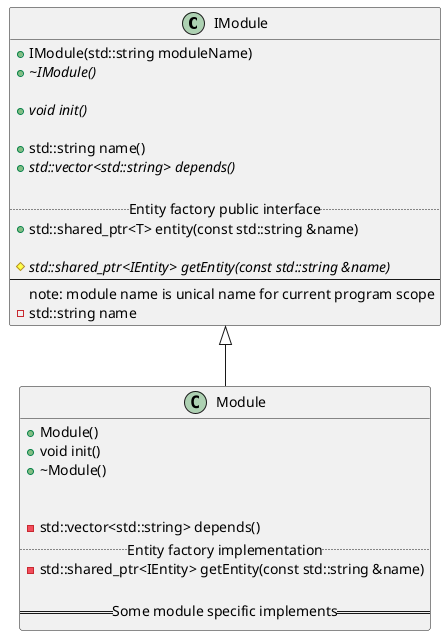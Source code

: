 @startuml
IModule <|-- Module

class IModule {
    + IModule(std::string moduleName)
    {abstract} + ~IModule()
    
    {abstract} + void init()

    + std::string name()
    {abstract} + std::vector<std::string> depends()
    
    .. Entity factory public interface ..
    + std::shared_ptr<T> entity(const std::string &name)
    
    # {abstract} std::shared_ptr<IEntity> getEntity(const std::string &name)
    ----
    note: module name is unical name for current program scope
    - std::string name
}

class Module {
    + Module()
    + void init()
    + ~Module()
    

    - std::vector<std::string> depends()
    .. Entity factory implementation ..
    - std::shared_ptr<IEntity> getEntity(const std::string &name)
    
    == Some module specific implements ==
}
@enduml
